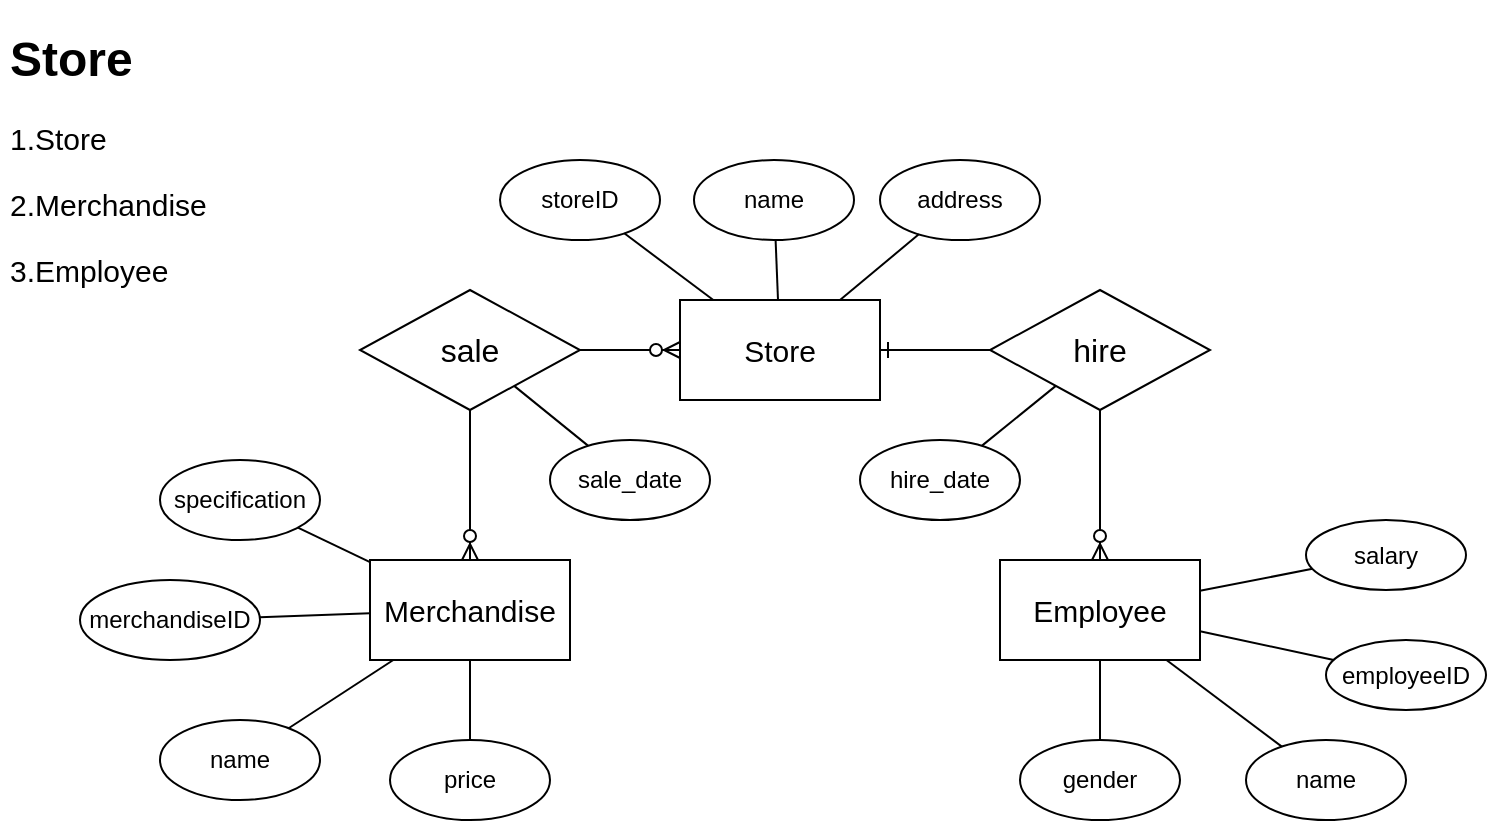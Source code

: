 <mxfile version="13.7.9" type="google" pages="2"><diagram id="b54OUfkNjl9w8wcptz6T" name="Page-1"><mxGraphModel dx="786" dy="470" grid="1" gridSize="10" guides="1" tooltips="1" connect="1" arrows="1" fold="1" page="1" pageScale="1" pageWidth="827" pageHeight="1169" math="0" shadow="0"><root><mxCell id="0"/><mxCell id="1" parent="0"/><mxCell id="FPkycIOvissyDjFTg4wT-1" value="&lt;p style=&quot;line-height: 110%&quot;&gt;&lt;/p&gt;&lt;h1&gt;Store&lt;/h1&gt;&lt;p style=&quot;font-size: 15px&quot;&gt;&lt;font style=&quot;font-size: 15px ; line-height: 100%&quot;&gt;1.Store&lt;/font&gt;&lt;/p&gt;&lt;p style=&quot;font-size: 15px&quot;&gt;&lt;font style=&quot;font-size: 15px ; line-height: 100%&quot;&gt;2.Merchandise&lt;/font&gt;&lt;/p&gt;&lt;p style=&quot;font-size: 15px&quot;&gt;&lt;font style=&quot;font-size: 15px ; line-height: 100%&quot;&gt;3.Employee&lt;/font&gt;&lt;/p&gt;&lt;p&gt;&lt;/p&gt;" style="text;html=1;strokeColor=none;fillColor=none;spacing=5;spacingTop=-20;whiteSpace=wrap;overflow=hidden;rounded=0;" parent="1" vertex="1"><mxGeometry x="20" y="20" width="170" height="150" as="geometry"/></mxCell><mxCell id="FPkycIOvissyDjFTg4wT-5" value="&lt;font style=&quot;font-size: 15px&quot;&gt;Employee&lt;/font&gt;" style="rounded=0;whiteSpace=wrap;html=1;" parent="1" vertex="1"><mxGeometry x="520" y="290" width="100" height="50" as="geometry"/></mxCell><mxCell id="FPkycIOvissyDjFTg4wT-7" value="name" style="ellipse;whiteSpace=wrap;html=1;" parent="1" vertex="1"><mxGeometry x="367" y="90" width="80" height="40" as="geometry"/></mxCell><mxCell id="FPkycIOvissyDjFTg4wT-8" value="&lt;span style=&quot;font-size: 15px&quot;&gt;Merchandise&lt;/span&gt;" style="rounded=0;whiteSpace=wrap;html=1;" parent="1" vertex="1"><mxGeometry x="205" y="290" width="100" height="50" as="geometry"/></mxCell><mxCell id="FPkycIOvissyDjFTg4wT-9" value="&lt;span style=&quot;font-size: 15px&quot;&gt;Store&lt;/span&gt;" style="rounded=0;whiteSpace=wrap;html=1;" parent="1" vertex="1"><mxGeometry x="360" y="160" width="100" height="50" as="geometry"/></mxCell><mxCell id="FPkycIOvissyDjFTg4wT-10" value="name" style="ellipse;whiteSpace=wrap;html=1;" parent="1" vertex="1"><mxGeometry x="100" y="370" width="80" height="40" as="geometry"/></mxCell><mxCell id="FPkycIOvissyDjFTg4wT-11" value="name" style="ellipse;whiteSpace=wrap;html=1;" parent="1" vertex="1"><mxGeometry x="643" y="380" width="80" height="40" as="geometry"/></mxCell><mxCell id="FPkycIOvissyDjFTg4wT-12" value="address&lt;span style=&quot;color: rgba(0 , 0 , 0 , 0) ; font-family: monospace ; font-size: 0px&quot;&gt;%3CmxGraphModel%3E%3Croot%3E%3CmxCell%20id%3D%220%22%2F%3E%3CmxCell%20id%3D%221%22%20parent%3D%220%22%2F%3E%3CmxCell%20id%3D%222%22%20value%3D%22name%22%20style%3D%22ellipse%3BwhiteSpace%3Dwrap%3Bhtml%3D1%3B%22%20vertex%3D%221%22%20parent%3D%221%22%3E%3CmxGeometry%20x%3D%22290%22%20y%3D%2275%22%20width%3D%2280%22%20height%3D%2240%22%20as%3D%22geometry%22%2F%3E%3C%2FmxCell%3E%3C%2Froot%3E%3C%2FmxGraphModel%3E&lt;/span&gt;" style="ellipse;whiteSpace=wrap;html=1;" parent="1" vertex="1"><mxGeometry x="460" y="90" width="80" height="40" as="geometry"/></mxCell><mxCell id="FPkycIOvissyDjFTg4wT-13" value="storeID" style="ellipse;whiteSpace=wrap;html=1;" parent="1" vertex="1"><mxGeometry x="270" y="90" width="80" height="40" as="geometry"/></mxCell><mxCell id="FPkycIOvissyDjFTg4wT-14" value="" style="endArrow=none;html=1;" parent="1" source="FPkycIOvissyDjFTg4wT-13" target="FPkycIOvissyDjFTg4wT-9" edge="1"><mxGeometry width="50" height="50" relative="1" as="geometry"><mxPoint x="380" y="270" as="sourcePoint"/><mxPoint x="430" y="220" as="targetPoint"/></mxGeometry></mxCell><mxCell id="FPkycIOvissyDjFTg4wT-15" value="" style="endArrow=none;html=1;" parent="1" source="FPkycIOvissyDjFTg4wT-7" target="FPkycIOvissyDjFTg4wT-9" edge="1"><mxGeometry width="50" height="50" relative="1" as="geometry"><mxPoint x="300" y="125" as="sourcePoint"/><mxPoint x="363" y="181" as="targetPoint"/></mxGeometry></mxCell><mxCell id="FPkycIOvissyDjFTg4wT-17" value="" style="endArrow=none;html=1;" parent="1" source="FPkycIOvissyDjFTg4wT-12" target="FPkycIOvissyDjFTg4wT-9" edge="1"><mxGeometry width="50" height="50" relative="1" as="geometry"><mxPoint x="400" y="120" as="sourcePoint"/><mxPoint x="420" y="170" as="targetPoint"/></mxGeometry></mxCell><mxCell id="FPkycIOvissyDjFTg4wT-18" value="" style="endArrow=none;html=1;" parent="1" source="FPkycIOvissyDjFTg4wT-10" target="FPkycIOvissyDjFTg4wT-8" edge="1"><mxGeometry width="50" height="50" relative="1" as="geometry"><mxPoint x="105" y="420" as="sourcePoint"/><mxPoint x="155" y="370" as="targetPoint"/></mxGeometry></mxCell><mxCell id="FPkycIOvissyDjFTg4wT-21" value="merchandiseID" style="ellipse;whiteSpace=wrap;html=1;" parent="1" vertex="1"><mxGeometry x="60" y="300" width="90" height="40" as="geometry"/></mxCell><mxCell id="FPkycIOvissyDjFTg4wT-22" value="" style="endArrow=none;html=1;" parent="1" source="FPkycIOvissyDjFTg4wT-21" target="FPkycIOvissyDjFTg4wT-8" edge="1"><mxGeometry width="50" height="50" relative="1" as="geometry"><mxPoint x="65" y="380" as="sourcePoint"/><mxPoint x="-50" y="275" as="targetPoint"/></mxGeometry></mxCell><mxCell id="FPkycIOvissyDjFTg4wT-23" value="price" style="ellipse;whiteSpace=wrap;html=1;" parent="1" vertex="1"><mxGeometry x="215" y="380" width="80" height="40" as="geometry"/></mxCell><mxCell id="FPkycIOvissyDjFTg4wT-24" value="" style="endArrow=none;html=1;" parent="1" source="FPkycIOvissyDjFTg4wT-23" target="FPkycIOvissyDjFTg4wT-8" edge="1"><mxGeometry width="50" height="50" relative="1" as="geometry"><mxPoint x="205" y="420" as="sourcePoint"/><mxPoint x="205" y="340" as="targetPoint"/></mxGeometry></mxCell><mxCell id="FPkycIOvissyDjFTg4wT-25" value="specification" style="ellipse;whiteSpace=wrap;html=1;" parent="1" vertex="1"><mxGeometry x="100" y="240" width="80" height="40" as="geometry"/></mxCell><mxCell id="FPkycIOvissyDjFTg4wT-26" value="" style="endArrow=none;html=1;" parent="1" source="FPkycIOvissyDjFTg4wT-25" target="FPkycIOvissyDjFTg4wT-8" edge="1"><mxGeometry width="50" height="50" relative="1" as="geometry"><mxPoint x="105" y="260" as="sourcePoint"/><mxPoint x="30" y="180" as="targetPoint"/></mxGeometry></mxCell><mxCell id="FPkycIOvissyDjFTg4wT-27" value="" style="endArrow=none;html=1;" parent="1" source="FPkycIOvissyDjFTg4wT-11" target="FPkycIOvissyDjFTg4wT-5" edge="1"><mxGeometry width="50" height="50" relative="1" as="geometry"><mxPoint x="670" y="330" as="sourcePoint"/><mxPoint x="720" y="280" as="targetPoint"/><Array as="points"/></mxGeometry></mxCell><mxCell id="FPkycIOvissyDjFTg4wT-28" value="employeeID" style="ellipse;whiteSpace=wrap;html=1;" parent="1" vertex="1"><mxGeometry x="683" y="330" width="80" height="35" as="geometry"/></mxCell><mxCell id="FPkycIOvissyDjFTg4wT-29" value="" style="endArrow=none;html=1;" parent="1" source="FPkycIOvissyDjFTg4wT-28" target="FPkycIOvissyDjFTg4wT-5" edge="1"><mxGeometry width="50" height="50" relative="1" as="geometry"><mxPoint x="760" y="335" as="sourcePoint"/><mxPoint x="804.211" y="285" as="targetPoint"/><Array as="points"/></mxGeometry></mxCell><mxCell id="FPkycIOvissyDjFTg4wT-30" value="gender" style="ellipse;whiteSpace=wrap;html=1;" parent="1" vertex="1"><mxGeometry x="530" y="380" width="80" height="40" as="geometry"/></mxCell><mxCell id="FPkycIOvissyDjFTg4wT-31" value="" style="endArrow=none;html=1;" parent="1" source="FPkycIOvissyDjFTg4wT-30" target="FPkycIOvissyDjFTg4wT-5" edge="1"><mxGeometry width="50" height="50" relative="1" as="geometry"><mxPoint x="564" y="310" as="sourcePoint"/><mxPoint x="608.211" y="260" as="targetPoint"/><Array as="points"/></mxGeometry></mxCell><mxCell id="FPkycIOvissyDjFTg4wT-32" value="salary" style="ellipse;whiteSpace=wrap;html=1;" parent="1" vertex="1"><mxGeometry x="673" y="270" width="80" height="35" as="geometry"/></mxCell><mxCell id="FPkycIOvissyDjFTg4wT-33" value="" style="endArrow=none;html=1;" parent="1" source="FPkycIOvissyDjFTg4wT-32" target="FPkycIOvissyDjFTg4wT-5" edge="1"><mxGeometry width="50" height="50" relative="1" as="geometry"><mxPoint x="840" y="297.5" as="sourcePoint"/><mxPoint x="823.158" y="242.5" as="targetPoint"/><Array as="points"/></mxGeometry></mxCell><mxCell id="FPkycIOvissyDjFTg4wT-34" value="sale" style="rhombus;whiteSpace=wrap;html=1;fontSize=16;" parent="1" vertex="1"><mxGeometry x="200" y="155" width="110" height="60" as="geometry"/></mxCell><mxCell id="FPkycIOvissyDjFTg4wT-35" value="hire" style="rhombus;whiteSpace=wrap;html=1;fontSize=16;" parent="1" vertex="1"><mxGeometry x="515" y="155" width="110" height="60" as="geometry"/></mxCell><mxCell id="FPkycIOvissyDjFTg4wT-37" value="" style="endArrow=ERzeroToMany;html=1;fontSize=16;startArrow=none;startFill=0;exitX=1;exitY=0.5;exitDx=0;exitDy=0;endFill=1;" parent="1" source="FPkycIOvissyDjFTg4wT-34" target="FPkycIOvissyDjFTg4wT-9" edge="1"><mxGeometry width="50" height="50" relative="1" as="geometry"><mxPoint x="390" y="260" as="sourcePoint"/><mxPoint x="390" y="210" as="targetPoint"/></mxGeometry></mxCell><mxCell id="FPkycIOvissyDjFTg4wT-38" value="" style="endArrow=none;html=1;fontSize=16;entryX=0.5;entryY=1;entryDx=0;entryDy=0;exitX=0.5;exitY=0;exitDx=0;exitDy=0;endFill=0;startArrow=ERzeroToMany;startFill=1;" parent="1" source="FPkycIOvissyDjFTg4wT-8" target="FPkycIOvissyDjFTg4wT-34" edge="1"><mxGeometry width="50" height="50" relative="1" as="geometry"><mxPoint x="300" y="380" as="sourcePoint"/><mxPoint x="350" y="330" as="targetPoint"/><Array as="points"/></mxGeometry></mxCell><mxCell id="FPkycIOvissyDjFTg4wT-40" value="" style="endArrow=ERone;html=1;fontSize=16;entryX=1;entryY=0.5;entryDx=0;entryDy=0;exitX=0;exitY=0.5;exitDx=0;exitDy=0;startArrow=none;startFill=0;endFill=0;" parent="1" source="FPkycIOvissyDjFTg4wT-35" target="FPkycIOvissyDjFTg4wT-9" edge="1"><mxGeometry width="50" height="50" relative="1" as="geometry"><mxPoint x="500" y="250" as="sourcePoint"/><mxPoint x="550" y="200" as="targetPoint"/></mxGeometry></mxCell><mxCell id="FPkycIOvissyDjFTg4wT-41" value="" style="endArrow=none;html=1;fontSize=16;exitX=0.5;exitY=0;exitDx=0;exitDy=0;entryX=0.5;entryY=1;entryDx=0;entryDy=0;startArrow=ERzeroToMany;startFill=1;" parent="1" source="FPkycIOvissyDjFTg4wT-5" target="FPkycIOvissyDjFTg4wT-35" edge="1"><mxGeometry width="50" height="50" relative="1" as="geometry"><mxPoint x="440" y="357.5" as="sourcePoint"/><mxPoint x="490" y="307.5" as="targetPoint"/></mxGeometry></mxCell><mxCell id="FPkycIOvissyDjFTg4wT-45" value="sale_date" style="ellipse;whiteSpace=wrap;html=1;fontSize=12;" parent="1" vertex="1"><mxGeometry x="295" y="230" width="80" height="40" as="geometry"/></mxCell><mxCell id="FPkycIOvissyDjFTg4wT-46" value="" style="endArrow=none;html=1;fontSize=16;" parent="1" source="FPkycIOvissyDjFTg4wT-45" target="FPkycIOvissyDjFTg4wT-34" edge="1"><mxGeometry width="50" height="50" relative="1" as="geometry"><mxPoint x="330" y="250" as="sourcePoint"/><mxPoint x="420" y="220" as="targetPoint"/></mxGeometry></mxCell><mxCell id="FPkycIOvissyDjFTg4wT-47" value="hire_date" style="ellipse;whiteSpace=wrap;html=1;fontSize=12;" parent="1" vertex="1"><mxGeometry x="450" y="230" width="80" height="40" as="geometry"/></mxCell><mxCell id="FPkycIOvissyDjFTg4wT-48" value="" style="endArrow=none;html=1;fontSize=16;" parent="1" source="FPkycIOvissyDjFTg4wT-47" target="FPkycIOvissyDjFTg4wT-35" edge="1"><mxGeometry width="50" height="50" relative="1" as="geometry"><mxPoint x="485" y="250" as="sourcePoint"/><mxPoint x="432.092" y="202.95" as="targetPoint"/></mxGeometry></mxCell></root></mxGraphModel></diagram><diagram id="2HEEEW4-Nzd6l90m2fG5" name="Page-2"><mxGraphModel dx="786" dy="470" grid="1" gridSize="10" guides="1" tooltips="1" connect="1" arrows="1" fold="1" page="1" pageScale="1" pageWidth="827" pageHeight="1169" math="0" shadow="0"><root><mxCell id="m4JM3gZZXbcHIIdtL1gO-0"/><mxCell id="m4JM3gZZXbcHIIdtL1gO-1" parent="m4JM3gZZXbcHIIdtL1gO-0"/><mxCell id="3BQ5I8HgeZAATunT1nUz-0" value="Store" style="shape=table;html=1;whiteSpace=wrap;startSize=30;container=1;collapsible=0;childLayout=tableLayout;fixedRows=1;rowLines=0;fontStyle=1;align=center;fontSize=12;" parent="m4JM3gZZXbcHIIdtL1gO-1" vertex="1"><mxGeometry x="320" y="40" width="130" height="120" as="geometry"/></mxCell><mxCell id="3BQ5I8HgeZAATunT1nUz-1" value="" style="shape=partialRectangle;html=1;whiteSpace=wrap;collapsible=0;dropTarget=0;pointerEvents=0;fillColor=none;top=0;left=0;bottom=1;right=0;points=[[0,0.5],[1,0.5]];portConstraint=eastwest;" parent="3BQ5I8HgeZAATunT1nUz-0" vertex="1"><mxGeometry y="30" width="130" height="30" as="geometry"/></mxCell><mxCell id="3BQ5I8HgeZAATunT1nUz-2" value="PK" style="shape=partialRectangle;html=1;whiteSpace=wrap;connectable=0;fillColor=none;top=0;left=0;bottom=0;right=0;overflow=hidden;" parent="3BQ5I8HgeZAATunT1nUz-1" vertex="1"><mxGeometry width="29" height="30" as="geometry"/></mxCell><mxCell id="3BQ5I8HgeZAATunT1nUz-3" value="storeID" style="shape=partialRectangle;html=1;whiteSpace=wrap;connectable=0;fillColor=none;top=0;left=0;bottom=0;right=0;align=left;spacingLeft=6;overflow=hidden;" parent="3BQ5I8HgeZAATunT1nUz-1" vertex="1"><mxGeometry x="29" width="101" height="30" as="geometry"/></mxCell><mxCell id="3BQ5I8HgeZAATunT1nUz-4" value="" style="shape=partialRectangle;html=1;whiteSpace=wrap;collapsible=0;dropTarget=0;pointerEvents=0;fillColor=none;top=0;left=0;bottom=0;right=0;points=[[0,0.5],[1,0.5]];portConstraint=eastwest;" parent="3BQ5I8HgeZAATunT1nUz-0" vertex="1"><mxGeometry y="60" width="130" height="30" as="geometry"/></mxCell><mxCell id="3BQ5I8HgeZAATunT1nUz-5" value="" style="shape=partialRectangle;html=1;whiteSpace=wrap;connectable=0;fillColor=none;top=0;left=0;bottom=0;right=0;overflow=hidden;" parent="3BQ5I8HgeZAATunT1nUz-4" vertex="1"><mxGeometry width="29" height="30" as="geometry"/></mxCell><mxCell id="3BQ5I8HgeZAATunT1nUz-6" value="name" style="shape=partialRectangle;html=1;whiteSpace=wrap;connectable=0;fillColor=none;top=0;left=0;bottom=0;right=0;align=left;spacingLeft=6;overflow=hidden;" parent="3BQ5I8HgeZAATunT1nUz-4" vertex="1"><mxGeometry x="29" width="101" height="30" as="geometry"/></mxCell><mxCell id="3BQ5I8HgeZAATunT1nUz-7" value="" style="shape=partialRectangle;html=1;whiteSpace=wrap;collapsible=0;dropTarget=0;pointerEvents=0;fillColor=none;top=0;left=0;bottom=0;right=0;points=[[0,0.5],[1,0.5]];portConstraint=eastwest;" parent="3BQ5I8HgeZAATunT1nUz-0" vertex="1"><mxGeometry y="90" width="130" height="30" as="geometry"/></mxCell><mxCell id="3BQ5I8HgeZAATunT1nUz-8" value="" style="shape=partialRectangle;html=1;whiteSpace=wrap;connectable=0;fillColor=none;top=0;left=0;bottom=0;right=0;overflow=hidden;" parent="3BQ5I8HgeZAATunT1nUz-7" vertex="1"><mxGeometry width="29" height="30" as="geometry"/></mxCell><mxCell id="3BQ5I8HgeZAATunT1nUz-9" value="address" style="shape=partialRectangle;html=1;whiteSpace=wrap;connectable=0;fillColor=none;top=0;left=0;bottom=0;right=0;align=left;spacingLeft=6;overflow=hidden;" parent="3BQ5I8HgeZAATunT1nUz-7" vertex="1"><mxGeometry x="29" width="101" height="30" as="geometry"/></mxCell><mxCell id="F-KvuBbxhP4lnuhbUozI-1" value="" style="endArrow=ERzeroToMany;html=1;fontSize=12;exitX=1;exitY=0.033;exitDx=0;exitDy=0;exitPerimeter=0;startArrow=ERone;startFill=0;endFill=1;" parent="m4JM3gZZXbcHIIdtL1gO-1" source="3BQ5I8HgeZAATunT1nUz-4" edge="1"><mxGeometry width="50" height="50" relative="1" as="geometry"><mxPoint x="460" y="140" as="sourcePoint"/><mxPoint x="529" y="101" as="targetPoint"/></mxGeometry></mxCell><mxCell id="CU6FrDD3sMGpFfbLGDcE-0" value="hire" style="shape=table;html=1;whiteSpace=wrap;startSize=30;container=1;collapsible=0;childLayout=tableLayout;fixedRows=1;rowLines=0;fontStyle=1;align=center;fontSize=12;" parent="m4JM3gZZXbcHIIdtL1gO-1" vertex="1"><mxGeometry x="530" y="50" width="130" height="100" as="geometry"/></mxCell><mxCell id="CU6FrDD3sMGpFfbLGDcE-1" value="" style="shape=partialRectangle;html=1;whiteSpace=wrap;collapsible=0;dropTarget=0;pointerEvents=0;fillColor=none;top=0;left=0;bottom=1;right=0;points=[[0,0.5],[1,0.5]];portConstraint=eastwest;" parent="CU6FrDD3sMGpFfbLGDcE-0" vertex="1"><mxGeometry y="30" width="130" height="30" as="geometry"/></mxCell><mxCell id="CU6FrDD3sMGpFfbLGDcE-2" value="PK" style="shape=partialRectangle;html=1;whiteSpace=wrap;connectable=0;fillColor=none;top=0;left=0;bottom=0;right=0;overflow=hidden;" parent="CU6FrDD3sMGpFfbLGDcE-1" vertex="1"><mxGeometry width="29" height="30" as="geometry"/></mxCell><mxCell id="CU6FrDD3sMGpFfbLGDcE-3" value="storeID&lt;br&gt;EmployeeID" style="shape=partialRectangle;html=1;whiteSpace=wrap;connectable=0;fillColor=none;top=0;left=0;bottom=0;right=0;align=left;spacingLeft=6;overflow=hidden;" parent="CU6FrDD3sMGpFfbLGDcE-1" vertex="1"><mxGeometry x="29" width="101" height="30" as="geometry"/></mxCell><mxCell id="CU6FrDD3sMGpFfbLGDcE-4" value="" style="shape=partialRectangle;html=1;whiteSpace=wrap;collapsible=0;dropTarget=0;pointerEvents=0;fillColor=none;top=0;left=0;bottom=0;right=0;points=[[0,0.5],[1,0.5]];portConstraint=eastwest;" parent="CU6FrDD3sMGpFfbLGDcE-0" vertex="1"><mxGeometry y="60" width="130" height="30" as="geometry"/></mxCell><mxCell id="CU6FrDD3sMGpFfbLGDcE-5" value="" style="shape=partialRectangle;html=1;whiteSpace=wrap;connectable=0;fillColor=none;top=0;left=0;bottom=0;right=0;overflow=hidden;" parent="CU6FrDD3sMGpFfbLGDcE-4" vertex="1"><mxGeometry width="29" height="30" as="geometry"/></mxCell><mxCell id="CU6FrDD3sMGpFfbLGDcE-6" value="hire_date" style="shape=partialRectangle;html=1;whiteSpace=wrap;connectable=0;fillColor=none;top=0;left=0;bottom=0;right=0;align=left;spacingLeft=6;overflow=hidden;" parent="CU6FrDD3sMGpFfbLGDcE-4" vertex="1"><mxGeometry x="29" width="101" height="30" as="geometry"/></mxCell><mxCell id="3BQ5I8HgeZAATunT1nUz-10" value="sale" style="shape=table;html=1;whiteSpace=wrap;startSize=30;container=1;collapsible=0;childLayout=tableLayout;fixedRows=1;rowLines=0;fontStyle=1;align=center;fontSize=12;" parent="m4JM3gZZXbcHIIdtL1gO-1" vertex="1"><mxGeometry x="120" y="50" width="130" height="100" as="geometry"/></mxCell><mxCell id="3BQ5I8HgeZAATunT1nUz-11" value="" style="shape=partialRectangle;html=1;whiteSpace=wrap;collapsible=0;dropTarget=0;pointerEvents=0;fillColor=none;top=0;left=0;bottom=1;right=0;points=[[0,0.5],[1,0.5]];portConstraint=eastwest;" parent="3BQ5I8HgeZAATunT1nUz-10" vertex="1"><mxGeometry y="30" width="130" height="30" as="geometry"/></mxCell><mxCell id="3BQ5I8HgeZAATunT1nUz-12" value="PK" style="shape=partialRectangle;html=1;whiteSpace=wrap;connectable=0;fillColor=none;top=0;left=0;bottom=0;right=0;overflow=hidden;" parent="3BQ5I8HgeZAATunT1nUz-11" vertex="1"><mxGeometry width="29" height="30" as="geometry"/></mxCell><mxCell id="3BQ5I8HgeZAATunT1nUz-13" value="storeID&lt;br&gt;MerchandiseID" style="shape=partialRectangle;html=1;whiteSpace=wrap;connectable=0;fillColor=none;top=0;left=0;bottom=0;right=0;align=left;spacingLeft=6;overflow=hidden;" parent="3BQ5I8HgeZAATunT1nUz-11" vertex="1"><mxGeometry x="29" width="101" height="30" as="geometry"/></mxCell><mxCell id="3BQ5I8HgeZAATunT1nUz-14" value="" style="shape=partialRectangle;html=1;whiteSpace=wrap;collapsible=0;dropTarget=0;pointerEvents=0;fillColor=none;top=0;left=0;bottom=0;right=0;points=[[0,0.5],[1,0.5]];portConstraint=eastwest;" parent="3BQ5I8HgeZAATunT1nUz-10" vertex="1"><mxGeometry y="60" width="130" height="30" as="geometry"/></mxCell><mxCell id="3BQ5I8HgeZAATunT1nUz-15" value="" style="shape=partialRectangle;html=1;whiteSpace=wrap;connectable=0;fillColor=none;top=0;left=0;bottom=0;right=0;overflow=hidden;" parent="3BQ5I8HgeZAATunT1nUz-14" vertex="1"><mxGeometry width="29" height="30" as="geometry"/></mxCell><mxCell id="3BQ5I8HgeZAATunT1nUz-16" value="sale_date" style="shape=partialRectangle;html=1;whiteSpace=wrap;connectable=0;fillColor=none;top=0;left=0;bottom=0;right=0;align=left;spacingLeft=6;overflow=hidden;" parent="3BQ5I8HgeZAATunT1nUz-14" vertex="1"><mxGeometry x="29" width="101" height="30" as="geometry"/></mxCell><mxCell id="F-KvuBbxhP4lnuhbUozI-2" value="" style="endArrow=ERone;html=1;fontSize=12;entryX=0.008;entryY=-0.067;entryDx=0;entryDy=0;entryPerimeter=0;startArrow=ERzeroToMany;startFill=1;endFill=0;" parent="m4JM3gZZXbcHIIdtL1gO-1" target="3BQ5I8HgeZAATunT1nUz-4" edge="1"><mxGeometry width="50" height="50" relative="1" as="geometry"><mxPoint x="250" y="98" as="sourcePoint"/><mxPoint x="310" y="110" as="targetPoint"/></mxGeometry></mxCell><mxCell id="F-KvuBbxhP4lnuhbUozI-4" value="" style="endArrow=ERzeroToMany;html=1;fontSize=12;entryX=0.5;entryY=1;entryDx=0;entryDy=0;exitX=0.5;exitY=0;exitDx=0;exitDy=0;startArrow=ERzeroToMany;startFill=1;endFill=1;" parent="m4JM3gZZXbcHIIdtL1gO-1" source="VJMODFY5ckTBUQW-poOD-0" target="3BQ5I8HgeZAATunT1nUz-10" edge="1"><mxGeometry width="50" height="50" relative="1" as="geometry"><mxPoint x="170" y="210" as="sourcePoint"/><mxPoint x="220" y="160" as="targetPoint"/></mxGeometry></mxCell><mxCell id="VJMODFY5ckTBUQW-poOD-0" value="Merchandise" style="shape=table;html=1;whiteSpace=wrap;startSize=30;container=1;collapsible=0;childLayout=tableLayout;fixedRows=1;rowLines=0;fontStyle=1;align=center;fontSize=12;" parent="m4JM3gZZXbcHIIdtL1gO-1" vertex="1"><mxGeometry x="120" y="230" width="130" height="150" as="geometry"/></mxCell><mxCell id="VJMODFY5ckTBUQW-poOD-1" value="" style="shape=partialRectangle;html=1;whiteSpace=wrap;collapsible=0;dropTarget=0;pointerEvents=0;fillColor=none;top=0;left=0;bottom=1;right=0;points=[[0,0.5],[1,0.5]];portConstraint=eastwest;" parent="VJMODFY5ckTBUQW-poOD-0" vertex="1"><mxGeometry y="30" width="130" height="30" as="geometry"/></mxCell><mxCell id="VJMODFY5ckTBUQW-poOD-2" value="PK" style="shape=partialRectangle;html=1;whiteSpace=wrap;connectable=0;fillColor=none;top=0;left=0;bottom=0;right=0;overflow=hidden;" parent="VJMODFY5ckTBUQW-poOD-1" vertex="1"><mxGeometry width="29" height="30" as="geometry"/></mxCell><mxCell id="VJMODFY5ckTBUQW-poOD-3" value="MerchandiseID" style="shape=partialRectangle;html=1;whiteSpace=wrap;connectable=0;fillColor=none;top=0;left=0;bottom=0;right=0;align=left;spacingLeft=6;overflow=hidden;" parent="VJMODFY5ckTBUQW-poOD-1" vertex="1"><mxGeometry x="29" width="101" height="30" as="geometry"/></mxCell><mxCell id="VJMODFY5ckTBUQW-poOD-4" value="" style="shape=partialRectangle;html=1;whiteSpace=wrap;collapsible=0;dropTarget=0;pointerEvents=0;fillColor=none;top=0;left=0;bottom=0;right=0;points=[[0,0.5],[1,0.5]];portConstraint=eastwest;" parent="VJMODFY5ckTBUQW-poOD-0" vertex="1"><mxGeometry y="60" width="130" height="30" as="geometry"/></mxCell><mxCell id="VJMODFY5ckTBUQW-poOD-5" value="" style="shape=partialRectangle;html=1;whiteSpace=wrap;connectable=0;fillColor=none;top=0;left=0;bottom=0;right=0;overflow=hidden;" parent="VJMODFY5ckTBUQW-poOD-4" vertex="1"><mxGeometry width="29" height="30" as="geometry"/></mxCell><mxCell id="VJMODFY5ckTBUQW-poOD-6" value="name" style="shape=partialRectangle;html=1;whiteSpace=wrap;connectable=0;fillColor=none;top=0;left=0;bottom=0;right=0;align=left;spacingLeft=6;overflow=hidden;" parent="VJMODFY5ckTBUQW-poOD-4" vertex="1"><mxGeometry x="29" width="101" height="30" as="geometry"/></mxCell><mxCell id="VJMODFY5ckTBUQW-poOD-7" value="" style="shape=partialRectangle;html=1;whiteSpace=wrap;collapsible=0;dropTarget=0;pointerEvents=0;fillColor=none;top=0;left=0;bottom=0;right=0;points=[[0,0.5],[1,0.5]];portConstraint=eastwest;" parent="VJMODFY5ckTBUQW-poOD-0" vertex="1"><mxGeometry y="90" width="130" height="30" as="geometry"/></mxCell><mxCell id="VJMODFY5ckTBUQW-poOD-8" value="" style="shape=partialRectangle;html=1;whiteSpace=wrap;connectable=0;fillColor=none;top=0;left=0;bottom=0;right=0;overflow=hidden;" parent="VJMODFY5ckTBUQW-poOD-7" vertex="1"><mxGeometry width="29" height="30" as="geometry"/></mxCell><mxCell id="VJMODFY5ckTBUQW-poOD-9" value="specification" style="shape=partialRectangle;html=1;whiteSpace=wrap;connectable=0;fillColor=none;top=0;left=0;bottom=0;right=0;align=left;spacingLeft=6;overflow=hidden;" parent="VJMODFY5ckTBUQW-poOD-7" vertex="1"><mxGeometry x="29" width="101" height="30" as="geometry"/></mxCell><mxCell id="n8OjRsY5mdDjTACG-4Ab-12" value="" style="shape=partialRectangle;html=1;whiteSpace=wrap;collapsible=0;dropTarget=0;pointerEvents=0;fillColor=none;top=0;left=0;bottom=0;right=0;points=[[0,0.5],[1,0.5]];portConstraint=eastwest;" parent="VJMODFY5ckTBUQW-poOD-0" vertex="1"><mxGeometry y="120" width="130" height="30" as="geometry"/></mxCell><mxCell id="n8OjRsY5mdDjTACG-4Ab-13" value="" style="shape=partialRectangle;html=1;whiteSpace=wrap;connectable=0;fillColor=none;top=0;left=0;bottom=0;right=0;overflow=hidden;" parent="n8OjRsY5mdDjTACG-4Ab-12" vertex="1"><mxGeometry width="29" height="30" as="geometry"/></mxCell><mxCell id="n8OjRsY5mdDjTACG-4Ab-14" value="price" style="shape=partialRectangle;html=1;whiteSpace=wrap;connectable=0;fillColor=none;top=0;left=0;bottom=0;right=0;align=left;spacingLeft=6;overflow=hidden;" parent="n8OjRsY5mdDjTACG-4Ab-12" vertex="1"><mxGeometry x="29" width="101" height="30" as="geometry"/></mxCell><mxCell id="F-KvuBbxhP4lnuhbUozI-5" value="" style="endArrow=ERone;html=1;fontSize=12;exitX=0.5;exitY=0;exitDx=0;exitDy=0;entryX=0.5;entryY=1;entryDx=0;entryDy=0;startArrow=ERone;startFill=0;endFill=0;" parent="m4JM3gZZXbcHIIdtL1gO-1" source="CU6FrDD3sMGpFfbLGDcE-10" target="CU6FrDD3sMGpFfbLGDcE-0" edge="1"><mxGeometry width="50" height="50" relative="1" as="geometry"><mxPoint x="580" y="190" as="sourcePoint"/><mxPoint x="630" y="140" as="targetPoint"/></mxGeometry></mxCell><mxCell id="CU6FrDD3sMGpFfbLGDcE-10" value="Employee" style="shape=table;html=1;whiteSpace=wrap;startSize=30;container=1;collapsible=0;childLayout=tableLayout;fixedRows=1;rowLines=0;fontStyle=1;align=center;fontSize=12;" parent="m4JM3gZZXbcHIIdtL1gO-1" vertex="1"><mxGeometry x="530" y="230" width="130" height="160" as="geometry"/></mxCell><mxCell id="CU6FrDD3sMGpFfbLGDcE-11" value="" style="shape=partialRectangle;html=1;whiteSpace=wrap;collapsible=0;dropTarget=0;pointerEvents=0;fillColor=none;top=0;left=0;bottom=1;right=0;points=[[0,0.5],[1,0.5]];portConstraint=eastwest;" parent="CU6FrDD3sMGpFfbLGDcE-10" vertex="1"><mxGeometry y="30" width="130" height="30" as="geometry"/></mxCell><mxCell id="CU6FrDD3sMGpFfbLGDcE-12" value="PK" style="shape=partialRectangle;html=1;whiteSpace=wrap;connectable=0;fillColor=none;top=0;left=0;bottom=0;right=0;overflow=hidden;" parent="CU6FrDD3sMGpFfbLGDcE-11" vertex="1"><mxGeometry width="29" height="30" as="geometry"/></mxCell><mxCell id="CU6FrDD3sMGpFfbLGDcE-13" value="EmployeeID" style="shape=partialRectangle;html=1;whiteSpace=wrap;connectable=0;fillColor=none;top=0;left=0;bottom=0;right=0;align=left;spacingLeft=6;overflow=hidden;" parent="CU6FrDD3sMGpFfbLGDcE-11" vertex="1"><mxGeometry x="29" width="101" height="30" as="geometry"/></mxCell><mxCell id="CU6FrDD3sMGpFfbLGDcE-14" value="" style="shape=partialRectangle;html=1;whiteSpace=wrap;collapsible=0;dropTarget=0;pointerEvents=0;fillColor=none;top=0;left=0;bottom=0;right=0;points=[[0,0.5],[1,0.5]];portConstraint=eastwest;" parent="CU6FrDD3sMGpFfbLGDcE-10" vertex="1"><mxGeometry y="60" width="130" height="30" as="geometry"/></mxCell><mxCell id="CU6FrDD3sMGpFfbLGDcE-15" value="" style="shape=partialRectangle;html=1;whiteSpace=wrap;connectable=0;fillColor=none;top=0;left=0;bottom=0;right=0;overflow=hidden;" parent="CU6FrDD3sMGpFfbLGDcE-14" vertex="1"><mxGeometry width="29" height="30" as="geometry"/></mxCell><mxCell id="CU6FrDD3sMGpFfbLGDcE-16" value="name" style="shape=partialRectangle;html=1;whiteSpace=wrap;connectable=0;fillColor=none;top=0;left=0;bottom=0;right=0;align=left;spacingLeft=6;overflow=hidden;" parent="CU6FrDD3sMGpFfbLGDcE-14" vertex="1"><mxGeometry x="29" width="101" height="30" as="geometry"/></mxCell><mxCell id="CU6FrDD3sMGpFfbLGDcE-17" value="" style="shape=partialRectangle;html=1;whiteSpace=wrap;collapsible=0;dropTarget=0;pointerEvents=0;fillColor=none;top=0;left=0;bottom=0;right=0;points=[[0,0.5],[1,0.5]];portConstraint=eastwest;" parent="CU6FrDD3sMGpFfbLGDcE-10" vertex="1"><mxGeometry y="90" width="130" height="30" as="geometry"/></mxCell><mxCell id="CU6FrDD3sMGpFfbLGDcE-18" value="" style="shape=partialRectangle;html=1;whiteSpace=wrap;connectable=0;fillColor=none;top=0;left=0;bottom=0;right=0;overflow=hidden;" parent="CU6FrDD3sMGpFfbLGDcE-17" vertex="1"><mxGeometry width="29" height="30" as="geometry"/></mxCell><mxCell id="CU6FrDD3sMGpFfbLGDcE-19" value="gender" style="shape=partialRectangle;html=1;whiteSpace=wrap;connectable=0;fillColor=none;top=0;left=0;bottom=0;right=0;align=left;spacingLeft=6;overflow=hidden;" parent="CU6FrDD3sMGpFfbLGDcE-17" vertex="1"><mxGeometry x="29" width="101" height="30" as="geometry"/></mxCell><mxCell id="razBj52KTJOO7Q_aY-W7-0" value="" style="shape=partialRectangle;html=1;whiteSpace=wrap;collapsible=0;dropTarget=0;pointerEvents=0;fillColor=none;top=0;left=0;bottom=0;right=0;points=[[0,0.5],[1,0.5]];portConstraint=eastwest;" parent="CU6FrDD3sMGpFfbLGDcE-10" vertex="1"><mxGeometry y="120" width="130" height="30" as="geometry"/></mxCell><mxCell id="razBj52KTJOO7Q_aY-W7-1" value="" style="shape=partialRectangle;html=1;whiteSpace=wrap;connectable=0;fillColor=none;top=0;left=0;bottom=0;right=0;overflow=hidden;" parent="razBj52KTJOO7Q_aY-W7-0" vertex="1"><mxGeometry width="29" height="30" as="geometry"/></mxCell><mxCell id="razBj52KTJOO7Q_aY-W7-2" value="salary" style="shape=partialRectangle;html=1;whiteSpace=wrap;connectable=0;fillColor=none;top=0;left=0;bottom=0;right=0;align=left;spacingLeft=6;overflow=hidden;" parent="razBj52KTJOO7Q_aY-W7-0" vertex="1"><mxGeometry x="29" width="101" height="30" as="geometry"/></mxCell></root></mxGraphModel></diagram></mxfile>